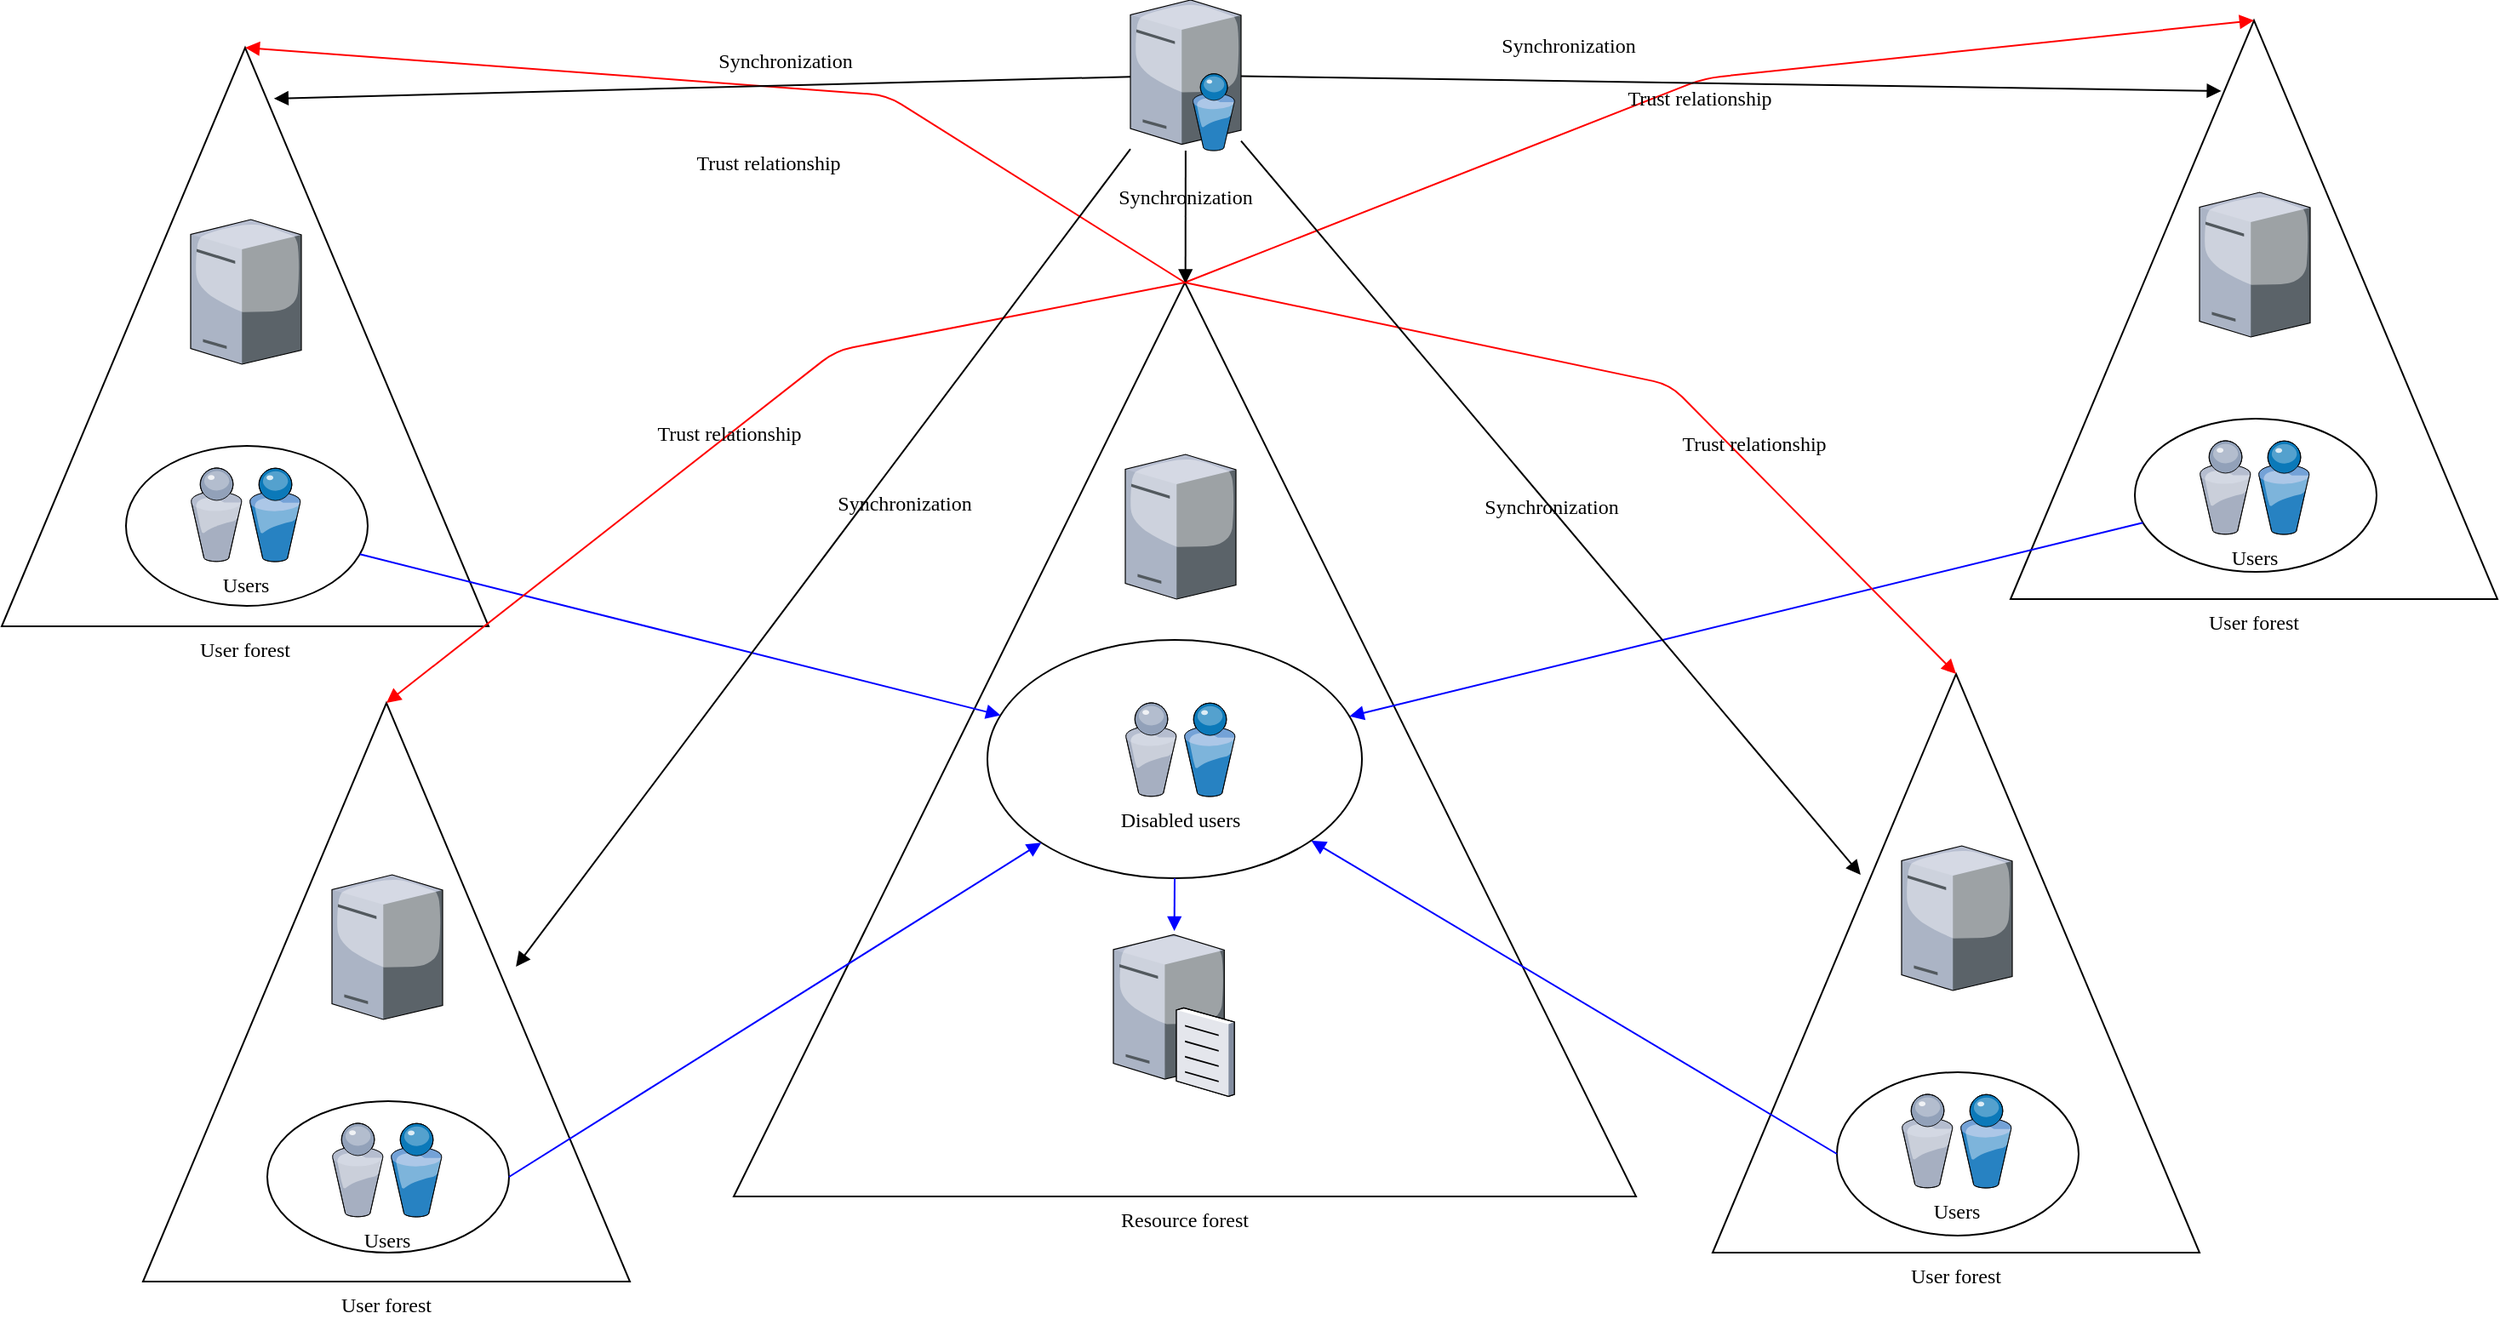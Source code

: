 <mxfile version="14.6.11" type="github" pages="2">
  <diagram name="Page-1" id="822b0af5-4adb-64df-f703-e8dfc1f81529">
    <mxGraphModel dx="1564" dy="938" grid="1" gridSize="10" guides="1" tooltips="1" connect="1" arrows="1" fold="1" page="1" pageScale="1" pageWidth="1100" pageHeight="850" background="#ffffff" math="0" shadow="0">
      <root>
        <mxCell id="0" />
        <mxCell id="1" parent="0" />
        <mxCell id="7d933b09d9755ecc-14" value="Resource forest" style="triangle;whiteSpace=wrap;html=1;shadow=0;comic=0;strokeWidth=1;fontFamily=Verdana;direction=north;labelPosition=center;verticalLabelPosition=bottom;align=center;verticalAlign=top;" parent="1" vertex="1">
          <mxGeometry x="830" y="230" width="530" height="537" as="geometry" />
        </mxCell>
        <mxCell id="7d933b09d9755ecc-12" value="User forest" style="triangle;whiteSpace=wrap;html=1;shadow=0;comic=0;strokeWidth=1;fontFamily=Verdana;direction=north;labelPosition=center;verticalLabelPosition=bottom;align=center;verticalAlign=top;" parent="1" vertex="1">
          <mxGeometry x="400" y="92" width="286" height="340" as="geometry" />
        </mxCell>
        <mxCell id="7d933b09d9755ecc-13" value="" style="ellipse;whiteSpace=wrap;html=1;shadow=0;comic=0;strokeWidth=1;fontFamily=Verdana;" parent="1" vertex="1">
          <mxGeometry x="473" y="326" width="142" height="94" as="geometry" />
        </mxCell>
        <mxCell id="7d933b09d9755ecc-4" value="" style="verticalLabelPosition=bottom;aspect=fixed;html=1;verticalAlign=top;strokeColor=none;shape=mxgraph.citrix.directory_server;shadow=0;comic=0;fontFamily=Verdana;" parent="1" vertex="1">
          <mxGeometry x="1063" y="64" width="65" height="88.5" as="geometry" />
        </mxCell>
        <mxCell id="7d933b09d9755ecc-5" value="" style="verticalLabelPosition=bottom;aspect=fixed;html=1;verticalAlign=top;strokeColor=none;shape=mxgraph.citrix.file_server;shadow=0;comic=0;fontFamily=Verdana;" parent="1" vertex="1">
          <mxGeometry x="1053" y="611" width="71" height="97" as="geometry" />
        </mxCell>
        <mxCell id="7d933b09d9755ecc-6" value="Users" style="verticalLabelPosition=bottom;aspect=fixed;html=1;verticalAlign=top;strokeColor=none;shape=mxgraph.citrix.users;shadow=0;comic=0;fontFamily=Verdana;" parent="1" vertex="1">
          <mxGeometry x="511" y="339" width="64.5" height="55" as="geometry" />
        </mxCell>
        <mxCell id="7d933b09d9755ecc-9" value="" style="verticalLabelPosition=bottom;aspect=fixed;html=1;verticalAlign=top;strokeColor=none;shape=mxgraph.citrix.tower_server;shadow=0;comic=0;fontFamily=Verdana;" parent="1" vertex="1">
          <mxGeometry x="511" y="193" width="65" height="85" as="geometry" />
        </mxCell>
        <mxCell id="7d933b09d9755ecc-15" value="" style="ellipse;whiteSpace=wrap;html=1;shadow=0;comic=0;strokeWidth=1;fontFamily=Verdana;" parent="1" vertex="1">
          <mxGeometry x="979" y="440" width="220" height="140" as="geometry" />
        </mxCell>
        <mxCell id="7d933b09d9755ecc-16" value="Disabled users" style="verticalLabelPosition=bottom;aspect=fixed;html=1;verticalAlign=top;strokeColor=none;shape=mxgraph.citrix.users;shadow=0;comic=0;fontFamily=Verdana;" parent="1" vertex="1">
          <mxGeometry x="1060" y="477" width="64.5" height="55" as="geometry" />
        </mxCell>
        <mxCell id="7d933b09d9755ecc-17" value="" style="verticalLabelPosition=bottom;aspect=fixed;html=1;verticalAlign=top;strokeColor=none;shape=mxgraph.citrix.tower_server;shadow=0;comic=0;fontFamily=Verdana;" parent="1" vertex="1">
          <mxGeometry x="1060" y="331" width="65" height="85" as="geometry" />
        </mxCell>
        <mxCell id="7d933b09d9755ecc-18" value="User forest" style="triangle;whiteSpace=wrap;html=1;shadow=0;comic=0;strokeWidth=1;fontFamily=Verdana;direction=north;labelPosition=center;verticalLabelPosition=bottom;align=center;verticalAlign=top;" parent="1" vertex="1">
          <mxGeometry x="1580" y="76" width="286" height="340" as="geometry" />
        </mxCell>
        <mxCell id="7d933b09d9755ecc-19" value="" style="ellipse;whiteSpace=wrap;html=1;shadow=0;comic=0;strokeWidth=1;fontFamily=Verdana;" parent="1" vertex="1">
          <mxGeometry x="1653" y="310" width="142" height="90" as="geometry" />
        </mxCell>
        <mxCell id="7d933b09d9755ecc-20" value="Users" style="verticalLabelPosition=bottom;aspect=fixed;html=1;verticalAlign=top;strokeColor=none;shape=mxgraph.citrix.users;shadow=0;comic=0;fontFamily=Verdana;" parent="1" vertex="1">
          <mxGeometry x="1691" y="323" width="64.5" height="55" as="geometry" />
        </mxCell>
        <mxCell id="7d933b09d9755ecc-21" value="" style="verticalLabelPosition=bottom;aspect=fixed;html=1;verticalAlign=top;strokeColor=none;shape=mxgraph.citrix.tower_server;shadow=0;comic=0;fontFamily=Verdana;" parent="1" vertex="1">
          <mxGeometry x="1691" y="177" width="65" height="85" as="geometry" />
        </mxCell>
        <mxCell id="7d933b09d9755ecc-22" style="html=1;labelBackgroundColor=none;startArrow=none;startFill=0;endArrow=block;endFill=1;strokeColor=#0000FF;strokeWidth=1;fontFamily=Verdana;fontSize=12" parent="1" source="7d933b09d9755ecc-19" target="7d933b09d9755ecc-15" edge="1">
          <mxGeometry relative="1" as="geometry" />
        </mxCell>
        <mxCell id="7d933b09d9755ecc-23" style="html=1;labelBackgroundColor=none;startArrow=none;startFill=0;endArrow=block;endFill=1;strokeColor=#0000FF;strokeWidth=1;fontFamily=Verdana;fontSize=12" parent="1" source="7d933b09d9755ecc-13" target="7d933b09d9755ecc-15" edge="1">
          <mxGeometry relative="1" as="geometry" />
        </mxCell>
        <mxCell id="7d933b09d9755ecc-24" style="edgeStyle=none;html=1;exitX=0.5;exitY=1;labelBackgroundColor=none;startArrow=none;startFill=0;endArrow=block;endFill=1;strokeColor=#0000FF;strokeWidth=1;fontFamily=Verdana;fontSize=12;fontColor=#000000;" parent="1" source="7d933b09d9755ecc-15" target="7d933b09d9755ecc-5" edge="1">
          <mxGeometry relative="1" as="geometry" />
        </mxCell>
        <mxCell id="7d933b09d9755ecc-25" value="Trust relationship" style="html=1;labelBackgroundColor=none;startArrow=none;startFill=0;endArrow=block;endFill=1;strokeColor=#FF0000;strokeWidth=1;fontFamily=Verdana;fontSize=12;entryX=1;entryY=0.5;" parent="1" target="7d933b09d9755ecc-18" edge="1">
          <mxGeometry x="-0.017" y="-10" relative="1" as="geometry">
            <mxPoint x="1095" y="230" as="sourcePoint" />
            <mxPoint x="1530" y="240" as="targetPoint" />
            <Array as="points">
              <mxPoint x="1400" y="110" />
            </Array>
            <mxPoint as="offset" />
          </mxGeometry>
        </mxCell>
        <mxCell id="7d933b09d9755ecc-26" value="Trust relationship" style="html=1;entryX=1;entryY=0.5;labelBackgroundColor=none;startArrow=none;startFill=0;endArrow=block;endFill=1;strokeColor=#FF0000;strokeWidth=1;fontFamily=Verdana;fontSize=12;" parent="1" target="7d933b09d9755ecc-12" edge="1">
          <mxGeometry x="-0.064" y="45" relative="1" as="geometry">
            <mxPoint x="1095" y="230" as="sourcePoint" />
            <Array as="points">
              <mxPoint x="920" y="120" />
            </Array>
            <mxPoint as="offset" />
          </mxGeometry>
        </mxCell>
        <mxCell id="7d933b09d9755ecc-27" value="Synchronization" style="html=1;entryX=0.878;entryY=0.433;entryPerimeter=0;labelBackgroundColor=none;startArrow=none;startFill=0;endArrow=block;endFill=1;strokeWidth=1;fontFamily=Verdana;fontSize=12" parent="1" source="7d933b09d9755ecc-4" target="7d933b09d9755ecc-18" edge="1">
          <mxGeometry x="-0.335" y="21" relative="1" as="geometry">
            <mxPoint as="offset" />
          </mxGeometry>
        </mxCell>
        <mxCell id="7d933b09d9755ecc-28" value="Synchronization" style="edgeStyle=none;html=1;labelBackgroundColor=none;startArrow=none;startFill=0;endArrow=block;endFill=1;strokeWidth=1;fontFamily=Verdana;fontSize=12" parent="1" source="7d933b09d9755ecc-4" target="7d933b09d9755ecc-14" edge="1">
          <mxGeometry x="-0.297" relative="1" as="geometry">
            <mxPoint as="offset" />
          </mxGeometry>
        </mxCell>
        <mxCell id="7d933b09d9755ecc-29" value="Synchronization" style="edgeStyle=none;html=1;entryX=0.912;entryY=0.559;entryPerimeter=0;labelBackgroundColor=none;startArrow=none;startFill=0;endArrow=block;endFill=1;strokeWidth=1;fontFamily=Verdana;fontSize=12" parent="1" source="7d933b09d9755ecc-4" target="7d933b09d9755ecc-12" edge="1">
          <mxGeometry x="-0.195" y="-14" relative="1" as="geometry">
            <mxPoint as="offset" />
          </mxGeometry>
        </mxCell>
        <mxCell id="7d933b09d9755ecc-31" value="User forest" style="triangle;whiteSpace=wrap;html=1;shadow=0;comic=0;strokeWidth=1;fontFamily=Verdana;direction=north;labelPosition=center;verticalLabelPosition=bottom;align=center;verticalAlign=top;" parent="1" vertex="1">
          <mxGeometry x="483" y="477" width="286" height="340" as="geometry" />
        </mxCell>
        <mxCell id="7d933b09d9755ecc-32" value="" style="ellipse;whiteSpace=wrap;html=1;shadow=0;comic=0;strokeWidth=1;fontFamily=Verdana;" parent="1" vertex="1">
          <mxGeometry x="556" y="711" width="142" height="89" as="geometry" />
        </mxCell>
        <mxCell id="7d933b09d9755ecc-33" value="Users" style="verticalLabelPosition=bottom;aspect=fixed;html=1;verticalAlign=top;strokeColor=none;shape=mxgraph.citrix.users;shadow=0;comic=0;fontFamily=Verdana;" parent="1" vertex="1">
          <mxGeometry x="594" y="724" width="64.5" height="55" as="geometry" />
        </mxCell>
        <mxCell id="7d933b09d9755ecc-34" value="" style="verticalLabelPosition=bottom;aspect=fixed;html=1;verticalAlign=top;strokeColor=none;shape=mxgraph.citrix.tower_server;shadow=0;comic=0;fontFamily=Verdana;" parent="1" vertex="1">
          <mxGeometry x="594" y="578" width="65" height="85" as="geometry" />
        </mxCell>
        <mxCell id="7d933b09d9755ecc-35" value="User forest" style="triangle;whiteSpace=wrap;html=1;shadow=0;comic=0;strokeWidth=1;fontFamily=Verdana;direction=north;labelPosition=center;verticalLabelPosition=bottom;align=center;verticalAlign=top;" parent="1" vertex="1">
          <mxGeometry x="1405" y="460" width="286" height="340" as="geometry" />
        </mxCell>
        <mxCell id="7d933b09d9755ecc-36" value="" style="ellipse;whiteSpace=wrap;html=1;shadow=0;comic=0;strokeWidth=1;fontFamily=Verdana;" parent="1" vertex="1">
          <mxGeometry x="1478" y="694" width="142" height="96" as="geometry" />
        </mxCell>
        <mxCell id="7d933b09d9755ecc-37" value="Users" style="verticalLabelPosition=bottom;aspect=fixed;html=1;verticalAlign=top;strokeColor=none;shape=mxgraph.citrix.users;shadow=0;comic=0;fontFamily=Verdana;" parent="1" vertex="1">
          <mxGeometry x="1516" y="707" width="64.5" height="55" as="geometry" />
        </mxCell>
        <mxCell id="7d933b09d9755ecc-38" value="" style="verticalLabelPosition=bottom;aspect=fixed;html=1;verticalAlign=top;strokeColor=none;shape=mxgraph.citrix.tower_server;shadow=0;comic=0;fontFamily=Verdana;" parent="1" vertex="1">
          <mxGeometry x="1516" y="561" width="65" height="85" as="geometry" />
        </mxCell>
        <mxCell id="7d933b09d9755ecc-39" style="edgeStyle=none;html=1;exitX=1;exitY=0.5;labelBackgroundColor=none;startFill=0;endArrow=block;endFill=1;strokeColor=#0000FF;strokeWidth=1;fontFamily=Verdana;fontSize=12;" parent="1" source="7d933b09d9755ecc-32" target="7d933b09d9755ecc-15" edge="1">
          <mxGeometry relative="1" as="geometry" />
        </mxCell>
        <mxCell id="7d933b09d9755ecc-40" style="edgeStyle=none;html=1;exitX=0;exitY=0.5;labelBackgroundColor=none;startFill=0;endArrow=block;endFill=1;strokeColor=#0000FF;strokeWidth=1;fontFamily=Verdana;fontSize=12;" parent="1" source="7d933b09d9755ecc-36" target="7d933b09d9755ecc-15" edge="1">
          <mxGeometry relative="1" as="geometry" />
        </mxCell>
        <mxCell id="7d933b09d9755ecc-41" value="Trust relationship" style="html=1;exitX=1;exitY=0.5;labelBackgroundColor=none;startFill=0;endArrow=block;endFill=1;strokeColor=#FF0000;strokeWidth=1;fontFamily=Verdana;fontSize=12;entryX=1;entryY=0.5;" parent="1" source="7d933b09d9755ecc-14" target="7d933b09d9755ecc-31" edge="1">
          <mxGeometry x="0.062" relative="1" as="geometry">
            <mxPoint x="660" y="490" as="targetPoint" />
            <Array as="points">
              <mxPoint x="890" y="270" />
            </Array>
            <mxPoint as="offset" />
          </mxGeometry>
        </mxCell>
        <mxCell id="7d933b09d9755ecc-42" value="Trust relationship" style="html=1;exitX=1;exitY=0.5;entryX=1;entryY=0.5;labelBackgroundColor=none;startFill=0;endArrow=block;endFill=1;strokeColor=#FF0000;strokeWidth=1;fontFamily=Verdana;fontSize=12;" parent="1" source="7d933b09d9755ecc-14" target="7d933b09d9755ecc-35" edge="1">
          <mxGeometry x="0.323" y="10" relative="1" as="geometry">
            <Array as="points">
              <mxPoint x="1380" y="290" />
            </Array>
            <mxPoint as="offset" />
          </mxGeometry>
        </mxCell>
        <mxCell id="7d933b09d9755ecc-43" value="Synchronization" style="edgeStyle=none;html=1;entryX=0.653;entryY=0.304;entryPerimeter=0;labelBackgroundColor=none;startFill=0;endArrow=block;endFill=1;strokeWidth=1;fontFamily=Verdana;fontSize=12;" parent="1" source="7d933b09d9755ecc-4" target="7d933b09d9755ecc-35" edge="1">
          <mxGeometry relative="1" as="geometry" />
        </mxCell>
        <mxCell id="7d933b09d9755ecc-44" value="Synchronization" style="edgeStyle=none;html=1;entryX=0.544;entryY=0.766;entryPerimeter=0;labelBackgroundColor=none;startFill=0;endArrow=block;endFill=1;strokeWidth=1;fontFamily=Verdana;fontSize=12;" parent="1" source="7d933b09d9755ecc-4" target="7d933b09d9755ecc-31" edge="1">
          <mxGeometry x="-0.18" y="19" relative="1" as="geometry">
            <mxPoint as="offset" />
          </mxGeometry>
        </mxCell>
      </root>
    </mxGraphModel>
  </diagram>
  <diagram id="BizLRtSfWupJ2aQfOUDk" name="Page-2">
    <mxGraphModel dx="782" dy="469" grid="1" gridSize="10" guides="1" tooltips="1" connect="1" arrows="1" fold="1" page="1" pageScale="1" pageWidth="827" pageHeight="1169" math="0" shadow="0">
      <root>
        <mxCell id="V8KVcdp7L9R32G6Ya9ke-0" />
        <mxCell id="V8KVcdp7L9R32G6Ya9ke-1" parent="V8KVcdp7L9R32G6Ya9ke-0" />
        <mxCell id="V8KVcdp7L9R32G6Ya9ke-2" value="" style="fontColor=#0066CC;verticalAlign=top;verticalLabelPosition=bottom;labelPosition=center;align=center;html=1;outlineConnect=0;fillColor=#CCCCCC;strokeColor=#6881B3;gradientColor=none;gradientDirection=north;strokeWidth=2;shape=mxgraph.networks.radio_tower;" vertex="1" parent="V8KVcdp7L9R32G6Ya9ke-1">
          <mxGeometry x="140" y="350" width="80" height="140" as="geometry" />
        </mxCell>
        <mxCell id="V8KVcdp7L9R32G6Ya9ke-3" value="" style="fontColor=#0066CC;verticalAlign=top;verticalLabelPosition=bottom;labelPosition=center;align=center;html=1;outlineConnect=0;fillColor=#CCCCCC;strokeColor=#6881B3;gradientColor=none;gradientDirection=north;strokeWidth=2;shape=mxgraph.networks.mobile;" vertex="1" parent="V8KVcdp7L9R32G6Ya9ke-1">
          <mxGeometry x="160" y="152" width="40" height="80" as="geometry" />
        </mxCell>
        <mxCell id="V8KVcdp7L9R32G6Ya9ke-4" value="&lt;font style=&quot;font-size: 18px;&quot;&gt;MMTel AS&lt;/font&gt;" style="rounded=0;whiteSpace=wrap;html=1;fontSize=18;shadow=0;" vertex="1" parent="V8KVcdp7L9R32G6Ya9ke-1">
          <mxGeometry x="420" y="160" width="210" height="50" as="geometry" />
        </mxCell>
        <mxCell id="V8KVcdp7L9R32G6Ya9ke-5" value="&lt;font style=&quot;font-size: 14px;&quot;&gt;HSS&lt;/font&gt;" style="rounded=0;whiteSpace=wrap;html=1;fontSize=14;shadow=0;" vertex="1" parent="V8KVcdp7L9R32G6Ya9ke-1">
          <mxGeometry x="340" y="240" width="90" height="40" as="geometry" />
        </mxCell>
        <mxCell id="V8KVcdp7L9R32G6Ya9ke-6" value="CSCF" style="rounded=0;whiteSpace=wrap;html=1;fontSize=14;shadow=0;" vertex="1" parent="V8KVcdp7L9R32G6Ya9ke-1">
          <mxGeometry x="570" y="240" width="90" height="40" as="geometry" />
        </mxCell>
        <mxCell id="V8KVcdp7L9R32G6Ya9ke-7" value="&lt;font style=&quot;font-size: 16px&quot;&gt;DRA&lt;/font&gt;" style="rounded=0;whiteSpace=wrap;html=1;fontSize=14;shadow=0;" vertex="1" parent="V8KVcdp7L9R32G6Ya9ke-1">
          <mxGeometry x="410" y="310" width="230" height="50" as="geometry" />
        </mxCell>
        <mxCell id="V8KVcdp7L9R32G6Ya9ke-8" value="&lt;font style=&quot;font-size: 14px&quot;&gt;MME&lt;/font&gt;" style="rounded=0;whiteSpace=wrap;html=1;shadow=0;" vertex="1" parent="V8KVcdp7L9R32G6Ya9ke-1">
          <mxGeometry x="370" y="390" width="90" height="40" as="geometry" />
        </mxCell>
        <mxCell id="V8KVcdp7L9R32G6Ya9ke-9" value="&lt;font style=&quot;font-size: 14px&quot;&gt;PCRF&lt;/font&gt;" style="rounded=0;whiteSpace=wrap;html=1;shadow=0;" vertex="1" parent="V8KVcdp7L9R32G6Ya9ke-1">
          <mxGeometry x="590" y="390" width="90" height="40" as="geometry" />
        </mxCell>
        <mxCell id="V8KVcdp7L9R32G6Ya9ke-10" value="&lt;font style=&quot;font-size: 14px&quot;&gt;S-GW&lt;/font&gt;" style="rounded=0;whiteSpace=wrap;html=1;shadow=0;" vertex="1" parent="V8KVcdp7L9R32G6Ya9ke-1">
          <mxGeometry x="370" y="450" width="90" height="40" as="geometry" />
        </mxCell>
        <mxCell id="V8KVcdp7L9R32G6Ya9ke-11" value="&lt;font style=&quot;font-size: 14px&quot;&gt;P-GW&lt;/font&gt;" style="rounded=0;whiteSpace=wrap;html=1;shadow=0;" vertex="1" parent="V8KVcdp7L9R32G6Ya9ke-1">
          <mxGeometry x="590" y="450" width="90" height="40" as="geometry" />
        </mxCell>
        <mxCell id="V8KVcdp7L9R32G6Ya9ke-20" value="" style="endArrow=none;html=1;fontSize=18;exitX=0.5;exitY=0;exitDx=0;exitDy=0;shadow=0;" edge="1" parent="V8KVcdp7L9R32G6Ya9ke-1" source="V8KVcdp7L9R32G6Ya9ke-7" target="V8KVcdp7L9R32G6Ya9ke-4">
          <mxGeometry width="50" height="50" relative="1" as="geometry">
            <mxPoint x="525" y="300" as="sourcePoint" />
            <mxPoint x="430" y="280" as="targetPoint" />
            <Array as="points">
              <mxPoint x="525" y="260" />
            </Array>
          </mxGeometry>
        </mxCell>
        <mxCell id="V8KVcdp7L9R32G6Ya9ke-23" value="" style="endArrow=none;html=1;fontSize=18;exitX=0.25;exitY=0;exitDx=0;exitDy=0;shadow=0;" edge="1" parent="V8KVcdp7L9R32G6Ya9ke-1">
          <mxGeometry width="50" height="50" relative="1" as="geometry">
            <mxPoint x="598.5" y="240" as="sourcePoint" />
            <mxPoint x="599" y="211" as="targetPoint" />
          </mxGeometry>
        </mxCell>
        <mxCell id="V8KVcdp7L9R32G6Ya9ke-24" value="" style="endArrow=none;html=1;fontSize=18;entryX=1;entryY=0.5;entryDx=0;entryDy=0;shadow=0;" edge="1" parent="V8KVcdp7L9R32G6Ya9ke-1" target="V8KVcdp7L9R32G6Ya9ke-6">
          <mxGeometry width="50" height="50" relative="1" as="geometry">
            <mxPoint x="710" y="260" as="sourcePoint" />
            <mxPoint x="430" y="300" as="targetPoint" />
          </mxGeometry>
        </mxCell>
        <mxCell id="V8KVcdp7L9R32G6Ya9ke-25" value="" style="endArrow=none;html=1;fontSize=18;shadow=0;" edge="1" parent="V8KVcdp7L9R32G6Ya9ke-1">
          <mxGeometry width="50" height="50" relative="1" as="geometry">
            <mxPoint x="710" y="410" as="sourcePoint" />
            <mxPoint x="710" y="260" as="targetPoint" />
          </mxGeometry>
        </mxCell>
        <mxCell id="V8KVcdp7L9R32G6Ya9ke-26" value="" style="endArrow=none;html=1;fontSize=18;exitX=1;exitY=0.5;exitDx=0;exitDy=0;shadow=0;" edge="1" parent="V8KVcdp7L9R32G6Ya9ke-1" source="V8KVcdp7L9R32G6Ya9ke-9">
          <mxGeometry width="50" height="50" relative="1" as="geometry">
            <mxPoint x="710" y="420" as="sourcePoint" />
            <mxPoint x="710" y="410" as="targetPoint" />
            <Array as="points">
              <mxPoint x="710" y="410" />
            </Array>
          </mxGeometry>
        </mxCell>
        <mxCell id="V8KVcdp7L9R32G6Ya9ke-27" value="" style="endArrow=none;html=1;fontSize=18;exitX=0.593;exitY=1.05;exitDx=0;exitDy=0;entryX=0.928;entryY=0.04;entryDx=0;entryDy=0;entryPerimeter=0;exitPerimeter=0;shadow=0;" edge="1" parent="V8KVcdp7L9R32G6Ya9ke-1">
          <mxGeometry width="50" height="50" relative="1" as="geometry">
            <mxPoint x="623.37" y="281" as="sourcePoint" />
            <mxPoint x="623.44" y="311" as="targetPoint" />
          </mxGeometry>
        </mxCell>
        <mxCell id="V8KVcdp7L9R32G6Ya9ke-28" value="" style="endArrow=none;html=1;fontSize=18;shadow=0;" edge="1" parent="V8KVcdp7L9R32G6Ya9ke-1">
          <mxGeometry width="50" height="50" relative="1" as="geometry">
            <mxPoint x="590" y="280" as="sourcePoint" />
            <mxPoint x="590" y="311" as="targetPoint" />
          </mxGeometry>
        </mxCell>
        <mxCell id="V8KVcdp7L9R32G6Ya9ke-30" value="" style="endArrow=none;html=1;fontSize=18;entryX=0.25;entryY=0;entryDx=0;entryDy=0;shadow=0;" edge="1" parent="V8KVcdp7L9R32G6Ya9ke-1" target="V8KVcdp7L9R32G6Ya9ke-9">
          <mxGeometry width="50" height="50" relative="1" as="geometry">
            <mxPoint x="613" y="360" as="sourcePoint" />
            <mxPoint x="643.44" y="331" as="targetPoint" />
          </mxGeometry>
        </mxCell>
        <mxCell id="V8KVcdp7L9R32G6Ya9ke-31" value="" style="endArrow=none;html=1;fontSize=18;exitX=0;exitY=0.5;exitDx=0;exitDy=0;shadow=0;" edge="1" parent="V8KVcdp7L9R32G6Ya9ke-1" source="V8KVcdp7L9R32G6Ya9ke-9">
          <mxGeometry width="50" height="50" relative="1" as="geometry">
            <mxPoint x="380" y="350" as="sourcePoint" />
            <mxPoint x="560" y="410" as="targetPoint" />
          </mxGeometry>
        </mxCell>
        <mxCell id="V8KVcdp7L9R32G6Ya9ke-32" value="" style="endArrow=none;html=1;fontSize=18;entryX=0.649;entryY=1;entryDx=0;entryDy=0;entryPerimeter=0;shadow=0;" edge="1" parent="V8KVcdp7L9R32G6Ya9ke-1" target="V8KVcdp7L9R32G6Ya9ke-7">
          <mxGeometry width="50" height="50" relative="1" as="geometry">
            <mxPoint x="560" y="410" as="sourcePoint" />
            <mxPoint x="430" y="300" as="targetPoint" />
          </mxGeometry>
        </mxCell>
        <mxCell id="V8KVcdp7L9R32G6Ya9ke-33" value="" style="endArrow=none;html=1;fontSize=18;shadow=0;" edge="1" parent="V8KVcdp7L9R32G6Ya9ke-1">
          <mxGeometry width="50" height="50" relative="1" as="geometry">
            <mxPoint x="518" y="462" as="sourcePoint" />
            <mxPoint x="518" y="360" as="targetPoint" />
          </mxGeometry>
        </mxCell>
        <mxCell id="V8KVcdp7L9R32G6Ya9ke-34" value="" style="endArrow=none;html=1;fontSize=18;shadow=0;" edge="1" parent="V8KVcdp7L9R32G6Ya9ke-1">
          <mxGeometry width="50" height="50" relative="1" as="geometry">
            <mxPoint x="518" y="462" as="sourcePoint" />
            <mxPoint x="590" y="462" as="targetPoint" />
          </mxGeometry>
        </mxCell>
        <mxCell id="V8KVcdp7L9R32G6Ya9ke-35" value="" style="endArrow=none;html=1;fontSize=18;entryX=0;entryY=0.75;entryDx=0;entryDy=0;exitX=1;exitY=0.75;exitDx=0;exitDy=0;shadow=0;" edge="1" parent="V8KVcdp7L9R32G6Ya9ke-1" source="V8KVcdp7L9R32G6Ya9ke-10" target="V8KVcdp7L9R32G6Ya9ke-11">
          <mxGeometry width="50" height="50" relative="1" as="geometry">
            <mxPoint x="380" y="350" as="sourcePoint" />
            <mxPoint x="430" y="300" as="targetPoint" />
          </mxGeometry>
        </mxCell>
        <mxCell id="V8KVcdp7L9R32G6Ya9ke-36" value="" style="endArrow=none;html=1;fontSize=18;exitX=0.5;exitY=0;exitDx=0;exitDy=0;shadow=0;" edge="1" parent="V8KVcdp7L9R32G6Ya9ke-1" source="V8KVcdp7L9R32G6Ya9ke-10">
          <mxGeometry width="50" height="50" relative="1" as="geometry">
            <mxPoint x="380" y="350" as="sourcePoint" />
            <mxPoint x="415" y="430" as="targetPoint" />
          </mxGeometry>
        </mxCell>
        <mxCell id="V8KVcdp7L9R32G6Ya9ke-37" value="" style="endArrow=none;html=1;fontSize=18;shadow=0;" edge="1" parent="V8KVcdp7L9R32G6Ya9ke-1">
          <mxGeometry width="50" height="50" relative="1" as="geometry">
            <mxPoint x="418" y="390" as="sourcePoint" />
            <mxPoint x="418" y="360" as="targetPoint" />
          </mxGeometry>
        </mxCell>
        <mxCell id="V8KVcdp7L9R32G6Ya9ke-38" value="" style="endArrow=none;html=1;fontSize=18;exitX=0;exitY=0.5;exitDx=0;exitDy=0;shadow=0;" edge="1" parent="V8KVcdp7L9R32G6Ya9ke-1" source="V8KVcdp7L9R32G6Ya9ke-7">
          <mxGeometry width="50" height="50" relative="1" as="geometry">
            <mxPoint x="380" y="350" as="sourcePoint" />
            <mxPoint x="360" y="335" as="targetPoint" />
          </mxGeometry>
        </mxCell>
        <mxCell id="V8KVcdp7L9R32G6Ya9ke-39" value="" style="endArrow=none;html=1;fontSize=18;shadow=0;" edge="1" parent="V8KVcdp7L9R32G6Ya9ke-1">
          <mxGeometry width="50" height="50" relative="1" as="geometry">
            <mxPoint x="360" y="336" as="sourcePoint" />
            <mxPoint x="360" y="280" as="targetPoint" />
          </mxGeometry>
        </mxCell>
        <mxCell id="V8KVcdp7L9R32G6Ya9ke-40" value="" style="endArrow=none;html=1;fontSize=18;entryX=1;entryY=0.75;entryDx=0;entryDy=0;shadow=0;" edge="1" parent="V8KVcdp7L9R32G6Ya9ke-1" target="V8KVcdp7L9R32G6Ya9ke-5">
          <mxGeometry width="50" height="50" relative="1" as="geometry">
            <mxPoint x="460" y="270" as="sourcePoint" />
            <mxPoint x="430" y="300" as="targetPoint" />
          </mxGeometry>
        </mxCell>
        <mxCell id="V8KVcdp7L9R32G6Ya9ke-41" value="" style="endArrow=none;html=1;fontSize=18;shadow=0;" edge="1" parent="V8KVcdp7L9R32G6Ya9ke-1">
          <mxGeometry width="50" height="50" relative="1" as="geometry">
            <mxPoint x="460" y="310" as="sourcePoint" />
            <mxPoint x="460" y="270" as="targetPoint" />
          </mxGeometry>
        </mxCell>
        <mxCell id="V8KVcdp7L9R32G6Ya9ke-42" value="" style="endArrow=none;html=1;fontSize=18;entryX=1;entryY=0.25;entryDx=0;entryDy=0;shadow=0;" edge="1" parent="V8KVcdp7L9R32G6Ya9ke-1" target="V8KVcdp7L9R32G6Ya9ke-5">
          <mxGeometry width="50" height="50" relative="1" as="geometry">
            <mxPoint x="500" y="250" as="sourcePoint" />
            <mxPoint x="430" y="300" as="targetPoint" />
          </mxGeometry>
        </mxCell>
        <mxCell id="V8KVcdp7L9R32G6Ya9ke-43" value="" style="endArrow=none;html=1;fontSize=18;exitX=0.391;exitY=-0.013;exitDx=0;exitDy=0;exitPerimeter=0;shadow=0;" edge="1" parent="V8KVcdp7L9R32G6Ya9ke-1" source="V8KVcdp7L9R32G6Ya9ke-7">
          <mxGeometry width="50" height="50" relative="1" as="geometry">
            <mxPoint x="380" y="350" as="sourcePoint" />
            <mxPoint x="500" y="250" as="targetPoint" />
          </mxGeometry>
        </mxCell>
        <mxCell id="V8KVcdp7L9R32G6Ya9ke-46" value="" style="endArrow=none;html=1;fontSize=18;entryX=0.5;entryY=1;entryDx=0;entryDy=0;entryPerimeter=0;" edge="1" parent="V8KVcdp7L9R32G6Ya9ke-1" source="V8KVcdp7L9R32G6Ya9ke-2" target="V8KVcdp7L9R32G6Ya9ke-3">
          <mxGeometry width="50" height="50" relative="1" as="geometry">
            <mxPoint x="380" y="350" as="sourcePoint" />
            <mxPoint x="430" y="300" as="targetPoint" />
          </mxGeometry>
        </mxCell>
        <mxCell id="V8KVcdp7L9R32G6Ya9ke-47" value="" style="endArrow=none;html=1;fontSize=18;exitX=0;exitY=0.5;exitDx=0;exitDy=0;" edge="1" parent="V8KVcdp7L9R32G6Ya9ke-1" source="V8KVcdp7L9R32G6Ya9ke-8">
          <mxGeometry width="50" height="50" relative="1" as="geometry">
            <mxPoint x="380" y="350" as="sourcePoint" />
            <mxPoint x="220" y="410" as="targetPoint" />
          </mxGeometry>
        </mxCell>
        <mxCell id="V8KVcdp7L9R32G6Ya9ke-48" value="" style="endArrow=none;html=1;fontSize=18;entryX=0;entryY=0.5;entryDx=0;entryDy=0;" edge="1" parent="V8KVcdp7L9R32G6Ya9ke-1" target="V8KVcdp7L9R32G6Ya9ke-10">
          <mxGeometry width="50" height="50" relative="1" as="geometry">
            <mxPoint x="230" y="470" as="sourcePoint" />
            <mxPoint x="430" y="300" as="targetPoint" />
          </mxGeometry>
        </mxCell>
        <mxCell id="V8KVcdp7L9R32G6Ya9ke-49" value="&lt;font style=&quot;font-size: 14px&quot;&gt;Sh&lt;/font&gt;" style="text;html=1;align=center;verticalAlign=middle;resizable=0;points=[];autosize=1;strokeColor=none;fontSize=18;shadow=0;" vertex="1" parent="V8KVcdp7L9R32G6Ya9ke-1">
          <mxGeometry x="485" y="215" width="30" height="30" as="geometry" />
        </mxCell>
        <mxCell id="V8KVcdp7L9R32G6Ya9ke-50" value="&lt;font style=&quot;font-size: 14px;&quot;&gt;ISC&lt;/font&gt;" style="text;html=1;align=center;verticalAlign=middle;resizable=0;points=[];autosize=1;strokeColor=none;fontSize=14;shadow=0;" vertex="1" parent="V8KVcdp7L9R32G6Ya9ke-1">
          <mxGeometry x="610" y="220" width="40" height="20" as="geometry" />
        </mxCell>
        <mxCell id="V8KVcdp7L9R32G6Ya9ke-51" value="&lt;font style=&quot;font-size: 14px&quot;&gt;Cx&lt;/font&gt;" style="text;html=1;align=center;verticalAlign=middle;resizable=0;points=[];autosize=1;strokeColor=none;fontSize=18;shadow=0;" vertex="1" parent="V8KVcdp7L9R32G6Ya9ke-1">
          <mxGeometry x="625" y="285" width="30" height="30" as="geometry" />
        </mxCell>
        <mxCell id="V8KVcdp7L9R32G6Ya9ke-52" value="&lt;font style=&quot;font-size: 14px&quot;&gt;Rx&lt;/font&gt;" style="text;html=1;align=center;verticalAlign=middle;resizable=0;points=[];autosize=1;strokeColor=none;fontSize=18;shadow=0;" vertex="1" parent="V8KVcdp7L9R32G6Ya9ke-1">
          <mxGeometry x="560" y="285" width="30" height="30" as="geometry" />
        </mxCell>
        <mxCell id="V8KVcdp7L9R32G6Ya9ke-53" value="SGi" style="text;html=1;align=center;verticalAlign=middle;resizable=0;points=[];autosize=1;strokeColor=none;fontSize=14;shadow=0;" vertex="1" parent="V8KVcdp7L9R32G6Ya9ke-1">
          <mxGeometry x="670" y="315" width="40" height="20" as="geometry" />
        </mxCell>
        <mxCell id="V8KVcdp7L9R32G6Ya9ke-54" value="Rx" style="text;html=1;align=center;verticalAlign=middle;resizable=0;points=[];autosize=1;strokeColor=none;fontSize=14;shadow=0;" vertex="1" parent="V8KVcdp7L9R32G6Ya9ke-1">
          <mxGeometry x="611" y="370" width="30" height="20" as="geometry" />
        </mxCell>
        <mxCell id="V8KVcdp7L9R32G6Ya9ke-55" value="Gx" style="text;html=1;align=center;verticalAlign=middle;resizable=0;points=[];autosize=1;strokeColor=none;fontSize=14;shadow=0;" vertex="1" parent="V8KVcdp7L9R32G6Ya9ke-1">
          <mxGeometry x="555" y="410" width="30" height="20" as="geometry" />
        </mxCell>
        <mxCell id="V8KVcdp7L9R32G6Ya9ke-56" value="Gx" style="text;html=1;align=center;verticalAlign=middle;resizable=0;points=[];autosize=1;strokeColor=none;fontSize=14;shadow=0;" vertex="1" parent="V8KVcdp7L9R32G6Ya9ke-1">
          <mxGeometry x="545" y="440" width="30" height="20" as="geometry" />
        </mxCell>
        <mxCell id="V8KVcdp7L9R32G6Ya9ke-57" value="S5" style="text;html=1;align=center;verticalAlign=middle;resizable=0;points=[];autosize=1;strokeColor=none;fontSize=14;shadow=0;" vertex="1" parent="V8KVcdp7L9R32G6Ya9ke-1">
          <mxGeometry x="535" y="480" width="30" height="20" as="geometry" />
        </mxCell>
        <mxCell id="V8KVcdp7L9R32G6Ya9ke-58" value="S11" style="text;html=1;align=center;verticalAlign=middle;resizable=0;points=[];autosize=1;strokeColor=none;fontSize=14;shadow=0;" vertex="1" parent="V8KVcdp7L9R32G6Ya9ke-1">
          <mxGeometry x="370" y="430" width="40" height="20" as="geometry" />
        </mxCell>
        <mxCell id="V8KVcdp7L9R32G6Ya9ke-59" value="S8-a" style="text;html=1;align=center;verticalAlign=middle;resizable=0;points=[];autosize=1;strokeColor=none;fontSize=14;shadow=0;" vertex="1" parent="V8KVcdp7L9R32G6Ya9ke-1">
          <mxGeometry x="370" y="370" width="40" height="20" as="geometry" />
        </mxCell>
        <mxCell id="V8KVcdp7L9R32G6Ya9ke-60" value="Cx" style="text;html=1;align=center;verticalAlign=middle;resizable=0;points=[];autosize=1;strokeColor=none;fontSize=14;shadow=0;" vertex="1" parent="V8KVcdp7L9R32G6Ya9ke-1">
          <mxGeometry x="428" y="230" width="30" height="20" as="geometry" />
        </mxCell>
        <mxCell id="V8KVcdp7L9R32G6Ya9ke-62" value="Sh" style="text;html=1;align=center;verticalAlign=middle;resizable=0;points=[];autosize=1;strokeColor=none;fontSize=14;shadow=0;" vertex="1" parent="V8KVcdp7L9R32G6Ya9ke-1">
          <mxGeometry x="455" y="280" width="30" height="20" as="geometry" />
        </mxCell>
        <mxCell id="V8KVcdp7L9R32G6Ya9ke-63" value="S8-a" style="text;html=1;align=center;verticalAlign=middle;resizable=0;points=[];autosize=1;strokeColor=none;fontSize=14;shadow=0;" vertex="1" parent="V8KVcdp7L9R32G6Ya9ke-1">
          <mxGeometry x="360" y="310" width="40" height="20" as="geometry" />
        </mxCell>
        <mxCell id="V8KVcdp7L9R32G6Ya9ke-65" value="S1-U" style="text;html=1;align=center;verticalAlign=middle;resizable=0;points=[];autosize=1;strokeColor=none;fontSize=14;" vertex="1" parent="V8KVcdp7L9R32G6Ya9ke-1">
          <mxGeometry x="270" y="450" width="50" height="20" as="geometry" />
        </mxCell>
        <mxCell id="V8KVcdp7L9R32G6Ya9ke-67" value="eNodeB" style="text;html=1;align=center;verticalAlign=middle;resizable=0;points=[];autosize=1;strokeColor=none;fontSize=14;" vertex="1" parent="V8KVcdp7L9R32G6Ya9ke-1">
          <mxGeometry x="95" y="320" width="70" height="20" as="geometry" />
        </mxCell>
        <mxCell id="V8KVcdp7L9R32G6Ya9ke-74" value="" style="swimlane;shadow=0;fontSize=14;" vertex="1" parent="V8KVcdp7L9R32G6Ya9ke-1">
          <mxGeometry x="330" y="110" width="400" height="400" as="geometry" />
        </mxCell>
        <mxCell id="V8KVcdp7L9R32G6Ya9ke-75" value="LTE终端" style="swimlane;shadow=0;fontSize=14;" vertex="1" parent="V8KVcdp7L9R32G6Ya9ke-1">
          <mxGeometry x="80" y="110" width="180" height="400" as="geometry" />
        </mxCell>
        <mxCell id="V8KVcdp7L9R32G6Ya9ke-66" value="LTE终端" style="text;html=1;align=center;verticalAlign=middle;resizable=0;points=[];autosize=1;strokeColor=none;fontSize=14;" vertex="1" parent="V8KVcdp7L9R32G6Ya9ke-75">
          <mxGeometry x="10" y="72" width="70" height="20" as="geometry" />
        </mxCell>
        <mxCell id="V8KVcdp7L9R32G6Ya9ke-64" value="S1-MME" style="text;html=1;align=center;verticalAlign=middle;resizable=0;points=[];autosize=1;strokeColor=none;fontSize=14;" vertex="1" parent="V8KVcdp7L9R32G6Ya9ke-1">
          <mxGeometry x="260" y="390" width="70" height="20" as="geometry" />
        </mxCell>
      </root>
    </mxGraphModel>
  </diagram>
</mxfile>
